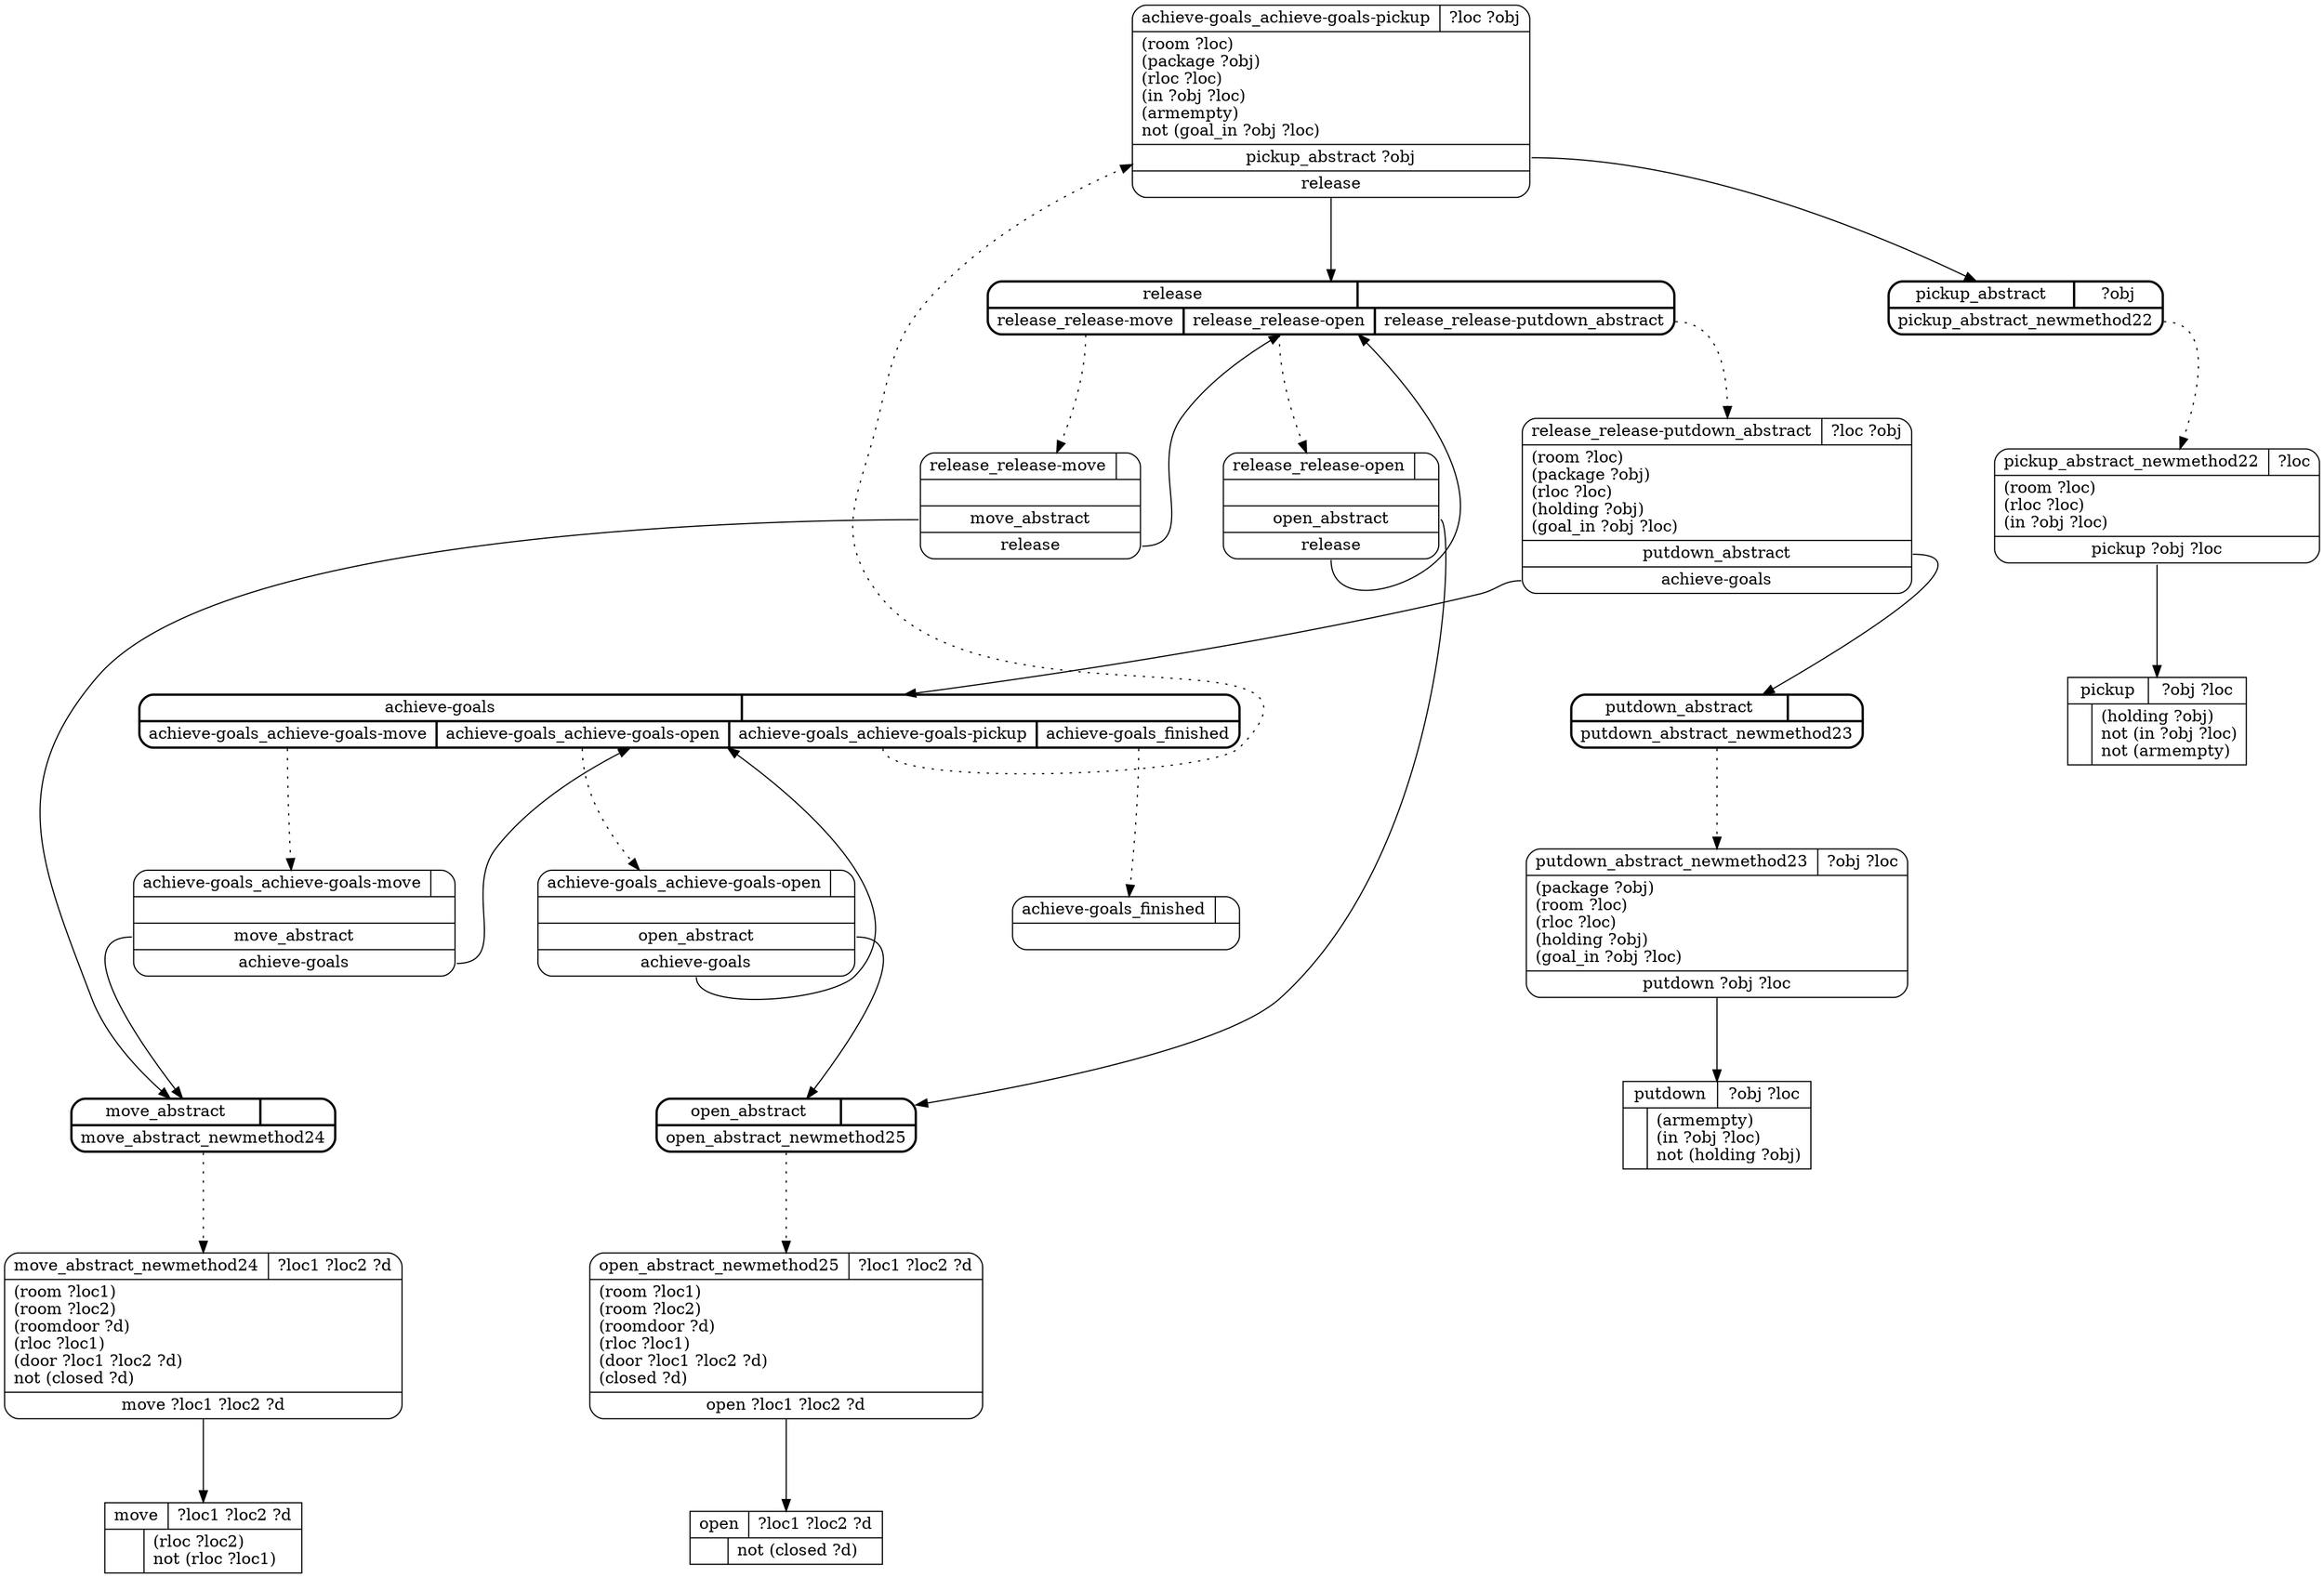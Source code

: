 // Generated by Hype
digraph "robot" {
  nodesep=1
  ranksep=1
  // Operators
  node [shape=record]
  "pickup" [
    label="{{\N|?obj ?loc}|{|(holding ?obj)\lnot (in ?obj ?loc)\lnot (armempty)\l}}"
  ]
  "putdown" [
    label="{{\N|?obj ?loc}|{|(armempty)\l(in ?obj ?loc)\lnot (holding ?obj)\l}}"
  ]
  "move" [
    label="{{\N|?loc1 ?loc2 ?d}|{|(rloc ?loc2)\lnot (rloc ?loc1)\l}}"
  ]
  "open" [
    label="{{\N|?loc1 ?loc2 ?d}|{|not (closed ?d)\l}}"
  ]
  // Methods
  node [shape=Mrecord]
  "achieve-goals" [
    style=bold
    label="{{\N|}|{<0>achieve-goals_achieve-goals-move|<1>achieve-goals_achieve-goals-open|<2>achieve-goals_achieve-goals-pickup|<3>achieve-goals_finished}}"
  ]
  "achieve-goals_achieve-goals-move" [
    label="{{\N|}||<0>move_abstract|<1>achieve-goals}"
  ]
  "achieve-goals":0 -> "achieve-goals_achieve-goals-move" [style=dotted]
  "achieve-goals_achieve-goals-move":0 -> "move_abstract"
  "achieve-goals_achieve-goals-move":1 -> "achieve-goals"
  "achieve-goals_achieve-goals-open" [
    label="{{\N|}||<0>open_abstract|<1>achieve-goals}"
  ]
  "achieve-goals":1 -> "achieve-goals_achieve-goals-open" [style=dotted]
  "achieve-goals_achieve-goals-open":0 -> "open_abstract"
  "achieve-goals_achieve-goals-open":1 -> "achieve-goals"
  "achieve-goals_achieve-goals-pickup" [
    label="{{\N|?loc ?obj}|(room ?loc)\l(package ?obj)\l(rloc ?loc)\l(in ?obj ?loc)\l(armempty)\lnot (goal_in ?obj ?loc)\l|<0>pickup_abstract ?obj|<1>release}"
  ]
  "achieve-goals":2 -> "achieve-goals_achieve-goals-pickup" [style=dotted]
  "achieve-goals_achieve-goals-pickup":0 -> "pickup_abstract"
  "achieve-goals_achieve-goals-pickup":1 -> "release"
  "achieve-goals_finished" [
    label="{{\N|}|}"
  ]
  "achieve-goals":3 -> "achieve-goals_finished" [style=dotted]
  "release" [
    style=bold
    label="{{\N|}|{<0>release_release-move|<1>release_release-open|<2>release_release-putdown_abstract}}"
  ]
  "release_release-move" [
    label="{{\N|}||<0>move_abstract|<1>release}"
  ]
  "release":0 -> "release_release-move" [style=dotted]
  "release_release-move":0 -> "move_abstract"
  "release_release-move":1 -> "release"
  "release_release-open" [
    label="{{\N|}||<0>open_abstract|<1>release}"
  ]
  "release":1 -> "release_release-open" [style=dotted]
  "release_release-open":0 -> "open_abstract"
  "release_release-open":1 -> "release"
  "release_release-putdown_abstract" [
    label="{{\N|?loc ?obj}|(room ?loc)\l(package ?obj)\l(rloc ?loc)\l(holding ?obj)\l(goal_in ?obj ?loc)\l|<0>putdown_abstract|<1>achieve-goals}"
  ]
  "release":2 -> "release_release-putdown_abstract" [style=dotted]
  "release_release-putdown_abstract":0 -> "putdown_abstract"
  "release_release-putdown_abstract":1 -> "achieve-goals"
  "pickup_abstract" [
    style=bold
    label="{{\N|?obj}|{<0>pickup_abstract_newmethod22}}"
  ]
  "pickup_abstract_newmethod22" [
    label="{{\N|?loc}|(room ?loc)\l(rloc ?loc)\l(in ?obj ?loc)\l|<0>pickup ?obj ?loc}"
  ]
  "pickup_abstract":0 -> "pickup_abstract_newmethod22" [style=dotted]
  "pickup_abstract_newmethod22":0 -> "pickup"
  "putdown_abstract" [
    style=bold
    label="{{\N|}|{<0>putdown_abstract_newmethod23}}"
  ]
  "putdown_abstract_newmethod23" [
    label="{{\N|?obj ?loc}|(package ?obj)\l(room ?loc)\l(rloc ?loc)\l(holding ?obj)\l(goal_in ?obj ?loc)\l|<0>putdown ?obj ?loc}"
  ]
  "putdown_abstract":0 -> "putdown_abstract_newmethod23" [style=dotted]
  "putdown_abstract_newmethod23":0 -> "putdown"
  "move_abstract" [
    style=bold
    label="{{\N|}|{<0>move_abstract_newmethod24}}"
  ]
  "move_abstract_newmethod24" [
    label="{{\N|?loc1 ?loc2 ?d}|(room ?loc1)\l(room ?loc2)\l(roomdoor ?d)\l(rloc ?loc1)\l(door ?loc1 ?loc2 ?d)\lnot (closed ?d)\l|<0>move ?loc1 ?loc2 ?d}"
  ]
  "move_abstract":0 -> "move_abstract_newmethod24" [style=dotted]
  "move_abstract_newmethod24":0 -> "move"
  "open_abstract" [
    style=bold
    label="{{\N|}|{<0>open_abstract_newmethod25}}"
  ]
  "open_abstract_newmethod25" [
    label="{{\N|?loc1 ?loc2 ?d}|(room ?loc1)\l(room ?loc2)\l(roomdoor ?d)\l(rloc ?loc1)\l(door ?loc1 ?loc2 ?d)\l(closed ?d)\l|<0>open ?loc1 ?loc2 ?d}"
  ]
  "open_abstract":0 -> "open_abstract_newmethod25" [style=dotted]
  "open_abstract_newmethod25":0 -> "open"
}